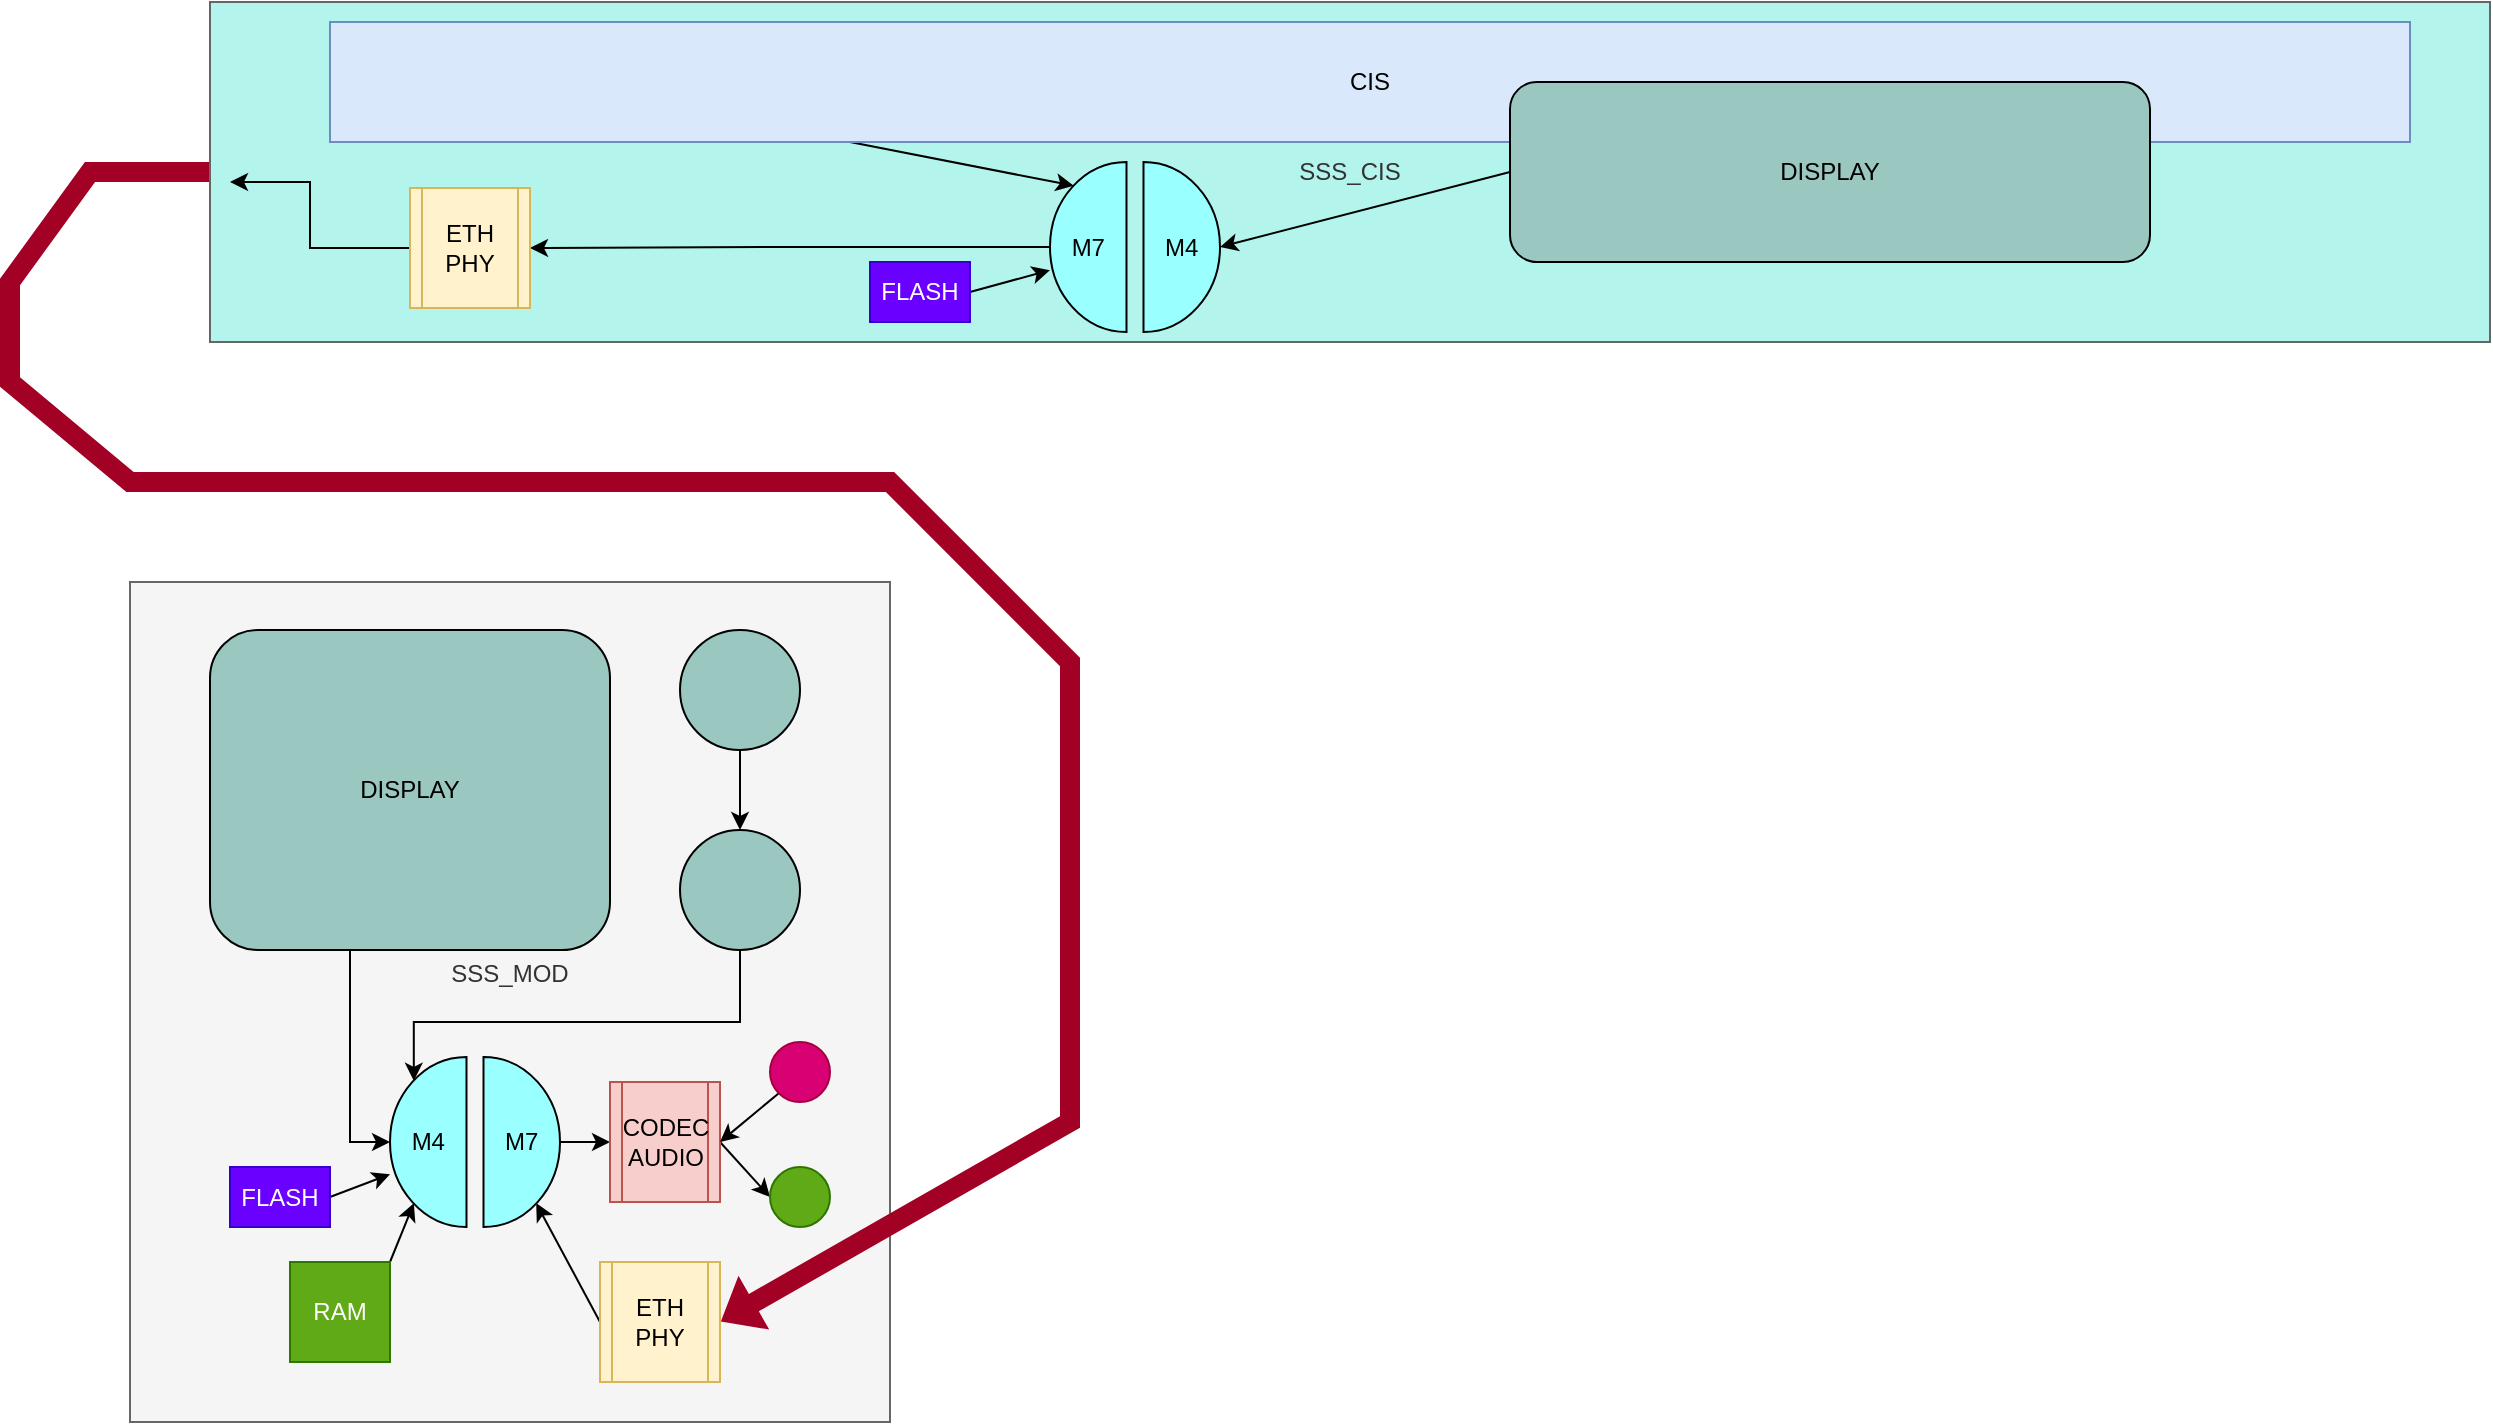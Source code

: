 <mxfile version="15.6.2" type="github">
  <diagram id="Ht1M8jgEwFfnCIfOTk4-" name="Page-1">
    <mxGraphModel dx="2062" dy="1146" grid="1" gridSize="10" guides="1" tooltips="1" connect="1" arrows="1" fold="1" page="1" pageScale="1" pageWidth="1169" pageHeight="827" math="0" shadow="0">
      <root>
        <mxCell id="0" />
        <mxCell id="1" parent="0" />
        <mxCell id="VlbZISmVs5P6DuMIeR8L-4" value="SSS_CIS" style="rounded=0;whiteSpace=wrap;html=1;fillColor=#B3F5EC;strokeColor=#666666;fontColor=#333333;" vertex="1" parent="1">
          <mxGeometry x="350" y="20" width="1140" height="170" as="geometry" />
        </mxCell>
        <mxCell id="VlbZISmVs5P6DuMIeR8L-28" style="rounded=0;orthogonalLoop=1;jettySize=auto;html=1;exitX=0.25;exitY=1;exitDx=0;exitDy=0;entryX=0.14;entryY=0.14;entryDx=0;entryDy=0;entryPerimeter=0;" edge="1" parent="1" source="VlbZISmVs5P6DuMIeR8L-23" target="VlbZISmVs5P6DuMIeR8L-12">
          <mxGeometry relative="1" as="geometry" />
        </mxCell>
        <mxCell id="VlbZISmVs5P6DuMIeR8L-23" value="&lt;div&gt;CIS&lt;/div&gt;" style="rounded=0;whiteSpace=wrap;html=1;fillColor=#dae8fc;strokeColor=#6c8ebf;" vertex="1" parent="1">
          <mxGeometry x="410" y="30" width="1040" height="60" as="geometry" />
        </mxCell>
        <mxCell id="VlbZISmVs5P6DuMIeR8L-5" value="&lt;div&gt;SSS_MOD&lt;/div&gt;&lt;div&gt;&lt;br&gt;&lt;/div&gt;&lt;div&gt;&lt;br&gt;&lt;/div&gt;" style="rounded=0;whiteSpace=wrap;html=1;fillColor=#f5f5f5;fontColor=#333333;strokeColor=#666666;" vertex="1" parent="1">
          <mxGeometry x="310" y="310" width="380" height="420" as="geometry" />
        </mxCell>
        <mxCell id="VlbZISmVs5P6DuMIeR8L-20" value="" style="edgeStyle=orthogonalEdgeStyle;rounded=0;orthogonalLoop=1;jettySize=auto;html=1;" edge="1" parent="1" source="VlbZISmVs5P6DuMIeR8L-3" target="VlbZISmVs5P6DuMIeR8L-19">
          <mxGeometry relative="1" as="geometry" />
        </mxCell>
        <mxCell id="VlbZISmVs5P6DuMIeR8L-3" value="M4&amp;nbsp;&amp;nbsp;&amp;nbsp;&amp;nbsp;&amp;nbsp;&amp;nbsp;&amp;nbsp;&amp;nbsp; M7" style="html=1;outlineConnect=0;whiteSpace=wrap;fillColor=#99ffff;shape=mxgraph.archimate3.interaction;" vertex="1" parent="1">
          <mxGeometry x="440" y="547.5" width="85" height="85" as="geometry" />
        </mxCell>
        <mxCell id="VlbZISmVs5P6DuMIeR8L-11" value="" style="shape=flexArrow;endArrow=classic;html=1;rounded=0;exitX=0;exitY=0.5;exitDx=0;exitDy=0;entryX=1;entryY=0.5;entryDx=0;entryDy=0;fillColor=#a20025;strokeColor=none;shadow=0;sketch=0;" edge="1" parent="1" source="VlbZISmVs5P6DuMIeR8L-4" target="VlbZISmVs5P6DuMIeR8L-32">
          <mxGeometry width="50" height="50" relative="1" as="geometry">
            <mxPoint x="560" y="520" as="sourcePoint" />
            <mxPoint x="610" y="470" as="targetPoint" />
            <Array as="points">
              <mxPoint x="290" y="105" />
              <mxPoint x="250" y="160" />
              <mxPoint x="250" y="210" />
              <mxPoint x="310" y="260" />
              <mxPoint x="690" y="260" />
              <mxPoint x="780" y="350" />
              <mxPoint x="780" y="580" />
            </Array>
          </mxGeometry>
        </mxCell>
        <mxCell id="VlbZISmVs5P6DuMIeR8L-30" style="edgeStyle=orthogonalEdgeStyle;rounded=0;orthogonalLoop=1;jettySize=auto;html=1;exitX=0;exitY=0.5;exitDx=0;exitDy=0;exitPerimeter=0;entryX=1;entryY=0.5;entryDx=0;entryDy=0;" edge="1" parent="1" source="VlbZISmVs5P6DuMIeR8L-12" target="VlbZISmVs5P6DuMIeR8L-29">
          <mxGeometry relative="1" as="geometry" />
        </mxCell>
        <mxCell id="VlbZISmVs5P6DuMIeR8L-12" value="M7&amp;nbsp;&amp;nbsp;&amp;nbsp;&amp;nbsp;&amp;nbsp;&amp;nbsp;&amp;nbsp;&amp;nbsp; M4" style="html=1;outlineConnect=0;whiteSpace=wrap;fillColor=#99ffff;shape=mxgraph.archimate3.interaction;" vertex="1" parent="1">
          <mxGeometry x="770" y="100" width="85" height="85" as="geometry" />
        </mxCell>
        <mxCell id="VlbZISmVs5P6DuMIeR8L-27" style="rounded=0;orthogonalLoop=1;jettySize=auto;html=1;exitX=0;exitY=0.5;exitDx=0;exitDy=0;entryX=1;entryY=0.5;entryDx=0;entryDy=0;entryPerimeter=0;" edge="1" parent="1" source="VlbZISmVs5P6DuMIeR8L-14" target="VlbZISmVs5P6DuMIeR8L-12">
          <mxGeometry relative="1" as="geometry" />
        </mxCell>
        <mxCell id="VlbZISmVs5P6DuMIeR8L-14" value="DISPLAY" style="rounded=1;whiteSpace=wrap;html=1;fillColor=#9AC7BF;" vertex="1" parent="1">
          <mxGeometry x="1000" y="60" width="320" height="90" as="geometry" />
        </mxCell>
        <mxCell id="VlbZISmVs5P6DuMIeR8L-18" style="edgeStyle=orthogonalEdgeStyle;rounded=0;orthogonalLoop=1;jettySize=auto;html=1;exitX=0.5;exitY=1;exitDx=0;exitDy=0;entryX=0;entryY=0.5;entryDx=0;entryDy=0;entryPerimeter=0;" edge="1" parent="1" source="VlbZISmVs5P6DuMIeR8L-15" target="VlbZISmVs5P6DuMIeR8L-3">
          <mxGeometry relative="1" as="geometry">
            <Array as="points">
              <mxPoint x="420" y="494" />
              <mxPoint x="420" y="590" />
            </Array>
          </mxGeometry>
        </mxCell>
        <mxCell id="VlbZISmVs5P6DuMIeR8L-15" value="DISPLAY" style="rounded=1;whiteSpace=wrap;html=1;fillColor=#9AC7BF;" vertex="1" parent="1">
          <mxGeometry x="350" y="334" width="200" height="160" as="geometry" />
        </mxCell>
        <mxCell id="VlbZISmVs5P6DuMIeR8L-22" style="edgeStyle=orthogonalEdgeStyle;rounded=0;orthogonalLoop=1;jettySize=auto;html=1;exitX=0.5;exitY=1;exitDx=0;exitDy=0;" edge="1" parent="1" source="VlbZISmVs5P6DuMIeR8L-16" target="VlbZISmVs5P6DuMIeR8L-17">
          <mxGeometry relative="1" as="geometry" />
        </mxCell>
        <mxCell id="VlbZISmVs5P6DuMIeR8L-16" value="" style="ellipse;whiteSpace=wrap;html=1;aspect=fixed;fillColor=#9AC7BF;" vertex="1" parent="1">
          <mxGeometry x="585" y="334" width="60" height="60" as="geometry" />
        </mxCell>
        <mxCell id="VlbZISmVs5P6DuMIeR8L-21" style="edgeStyle=orthogonalEdgeStyle;rounded=0;orthogonalLoop=1;jettySize=auto;html=1;exitX=0.5;exitY=1;exitDx=0;exitDy=0;entryX=0.14;entryY=0.14;entryDx=0;entryDy=0;entryPerimeter=0;" edge="1" parent="1" source="VlbZISmVs5P6DuMIeR8L-17" target="VlbZISmVs5P6DuMIeR8L-3">
          <mxGeometry relative="1" as="geometry">
            <Array as="points">
              <mxPoint x="615" y="530" />
              <mxPoint x="452" y="530" />
            </Array>
          </mxGeometry>
        </mxCell>
        <mxCell id="VlbZISmVs5P6DuMIeR8L-17" value="" style="ellipse;whiteSpace=wrap;html=1;aspect=fixed;fillColor=#9AC7BF;" vertex="1" parent="1">
          <mxGeometry x="585" y="434" width="60" height="60" as="geometry" />
        </mxCell>
        <mxCell id="VlbZISmVs5P6DuMIeR8L-40" style="edgeStyle=none;rounded=0;sketch=0;orthogonalLoop=1;jettySize=auto;html=1;exitX=1;exitY=0.5;exitDx=0;exitDy=0;entryX=0;entryY=0.5;entryDx=0;entryDy=0;shadow=0;strokeColor=default;gradientColor=none;elbow=vertical;" edge="1" parent="1" source="VlbZISmVs5P6DuMIeR8L-19" target="VlbZISmVs5P6DuMIeR8L-35">
          <mxGeometry relative="1" as="geometry" />
        </mxCell>
        <mxCell id="VlbZISmVs5P6DuMIeR8L-19" value="&lt;div&gt;CODEC&lt;/div&gt;&lt;div&gt;AUDIO&lt;br&gt;&lt;/div&gt;" style="shape=process;whiteSpace=wrap;html=1;backgroundOutline=1;fillColor=#f8cecc;strokeColor=#b85450;" vertex="1" parent="1">
          <mxGeometry x="550" y="560" width="55" height="60" as="geometry" />
        </mxCell>
        <mxCell id="VlbZISmVs5P6DuMIeR8L-31" style="edgeStyle=orthogonalEdgeStyle;rounded=0;orthogonalLoop=1;jettySize=auto;html=1;exitX=0;exitY=0.5;exitDx=0;exitDy=0;" edge="1" parent="1" source="VlbZISmVs5P6DuMIeR8L-29">
          <mxGeometry relative="1" as="geometry">
            <mxPoint x="360" y="110" as="targetPoint" />
            <Array as="points">
              <mxPoint x="400" y="143" />
              <mxPoint x="400" y="110" />
            </Array>
          </mxGeometry>
        </mxCell>
        <mxCell id="VlbZISmVs5P6DuMIeR8L-29" value="&lt;div&gt;ETH&lt;/div&gt;&lt;div&gt;PHY&lt;br&gt;&lt;/div&gt;" style="shape=process;whiteSpace=wrap;html=1;backgroundOutline=1;fillColor=#fff2cc;strokeColor=#d6b656;" vertex="1" parent="1">
          <mxGeometry x="450" y="113" width="60" height="60" as="geometry" />
        </mxCell>
        <mxCell id="VlbZISmVs5P6DuMIeR8L-33" style="rounded=0;orthogonalLoop=1;jettySize=auto;html=1;exitX=0;exitY=0.5;exitDx=0;exitDy=0;entryX=0.86;entryY=0.86;entryDx=0;entryDy=0;entryPerimeter=0;" edge="1" parent="1" source="VlbZISmVs5P6DuMIeR8L-32" target="VlbZISmVs5P6DuMIeR8L-3">
          <mxGeometry relative="1" as="geometry" />
        </mxCell>
        <mxCell id="VlbZISmVs5P6DuMIeR8L-32" value="&lt;div&gt;ETH&lt;/div&gt;&lt;div&gt;PHY&lt;br&gt;&lt;/div&gt;" style="shape=process;whiteSpace=wrap;html=1;backgroundOutline=1;fillColor=#fff2cc;strokeColor=#d6b656;" vertex="1" parent="1">
          <mxGeometry x="545" y="650" width="60" height="60" as="geometry" />
        </mxCell>
        <mxCell id="VlbZISmVs5P6DuMIeR8L-38" style="rounded=0;sketch=0;orthogonalLoop=1;jettySize=auto;html=1;exitX=0;exitY=1;exitDx=0;exitDy=0;entryX=1;entryY=0.5;entryDx=0;entryDy=0;shadow=0;strokeColor=default;gradientColor=none;elbow=vertical;" edge="1" parent="1" source="VlbZISmVs5P6DuMIeR8L-34" target="VlbZISmVs5P6DuMIeR8L-19">
          <mxGeometry relative="1" as="geometry" />
        </mxCell>
        <mxCell id="VlbZISmVs5P6DuMIeR8L-34" value="" style="ellipse;whiteSpace=wrap;html=1;aspect=fixed;fillColor=#d80073;fontColor=#ffffff;strokeColor=#A50040;" vertex="1" parent="1">
          <mxGeometry x="630" y="540" width="30" height="30" as="geometry" />
        </mxCell>
        <mxCell id="VlbZISmVs5P6DuMIeR8L-35" value="" style="ellipse;whiteSpace=wrap;html=1;aspect=fixed;fillColor=#60a917;fontColor=#ffffff;strokeColor=#2D7600;" vertex="1" parent="1">
          <mxGeometry x="630" y="602.5" width="30" height="30" as="geometry" />
        </mxCell>
        <mxCell id="VlbZISmVs5P6DuMIeR8L-42" style="edgeStyle=none;rounded=0;sketch=0;orthogonalLoop=1;jettySize=auto;html=1;exitX=1;exitY=0.5;exitDx=0;exitDy=0;shadow=0;strokeColor=default;gradientColor=none;elbow=vertical;" edge="1" parent="1" source="VlbZISmVs5P6DuMIeR8L-41" target="VlbZISmVs5P6DuMIeR8L-12">
          <mxGeometry relative="1" as="geometry" />
        </mxCell>
        <mxCell id="VlbZISmVs5P6DuMIeR8L-41" value="FLASH" style="rounded=0;whiteSpace=wrap;html=1;fillColor=#6a00ff;fontColor=#ffffff;strokeColor=#3700CC;" vertex="1" parent="1">
          <mxGeometry x="680" y="150" width="50" height="30" as="geometry" />
        </mxCell>
        <mxCell id="VlbZISmVs5P6DuMIeR8L-44" style="edgeStyle=none;rounded=0;sketch=0;orthogonalLoop=1;jettySize=auto;html=1;exitX=1;exitY=0.5;exitDx=0;exitDy=0;shadow=0;strokeColor=default;gradientColor=none;elbow=vertical;" edge="1" parent="1" source="VlbZISmVs5P6DuMIeR8L-43" target="VlbZISmVs5P6DuMIeR8L-3">
          <mxGeometry relative="1" as="geometry" />
        </mxCell>
        <mxCell id="VlbZISmVs5P6DuMIeR8L-43" value="FLASH" style="rounded=0;whiteSpace=wrap;html=1;fillColor=#6a00ff;fontColor=#ffffff;strokeColor=#3700CC;" vertex="1" parent="1">
          <mxGeometry x="360" y="602.5" width="50" height="30" as="geometry" />
        </mxCell>
        <mxCell id="VlbZISmVs5P6DuMIeR8L-46" style="edgeStyle=none;rounded=0;sketch=0;orthogonalLoop=1;jettySize=auto;html=1;exitX=1;exitY=0;exitDx=0;exitDy=0;shadow=0;strokeColor=default;gradientColor=none;elbow=vertical;entryX=0.14;entryY=0.86;entryDx=0;entryDy=0;entryPerimeter=0;" edge="1" parent="1" source="VlbZISmVs5P6DuMIeR8L-45" target="VlbZISmVs5P6DuMIeR8L-3">
          <mxGeometry relative="1" as="geometry" />
        </mxCell>
        <mxCell id="VlbZISmVs5P6DuMIeR8L-45" value="&lt;div&gt;RAM&lt;/div&gt;" style="rounded=0;whiteSpace=wrap;html=1;fillColor=#60a917;fontColor=#ffffff;strokeColor=#2D7600;" vertex="1" parent="1">
          <mxGeometry x="390" y="650" width="50" height="50" as="geometry" />
        </mxCell>
      </root>
    </mxGraphModel>
  </diagram>
</mxfile>
